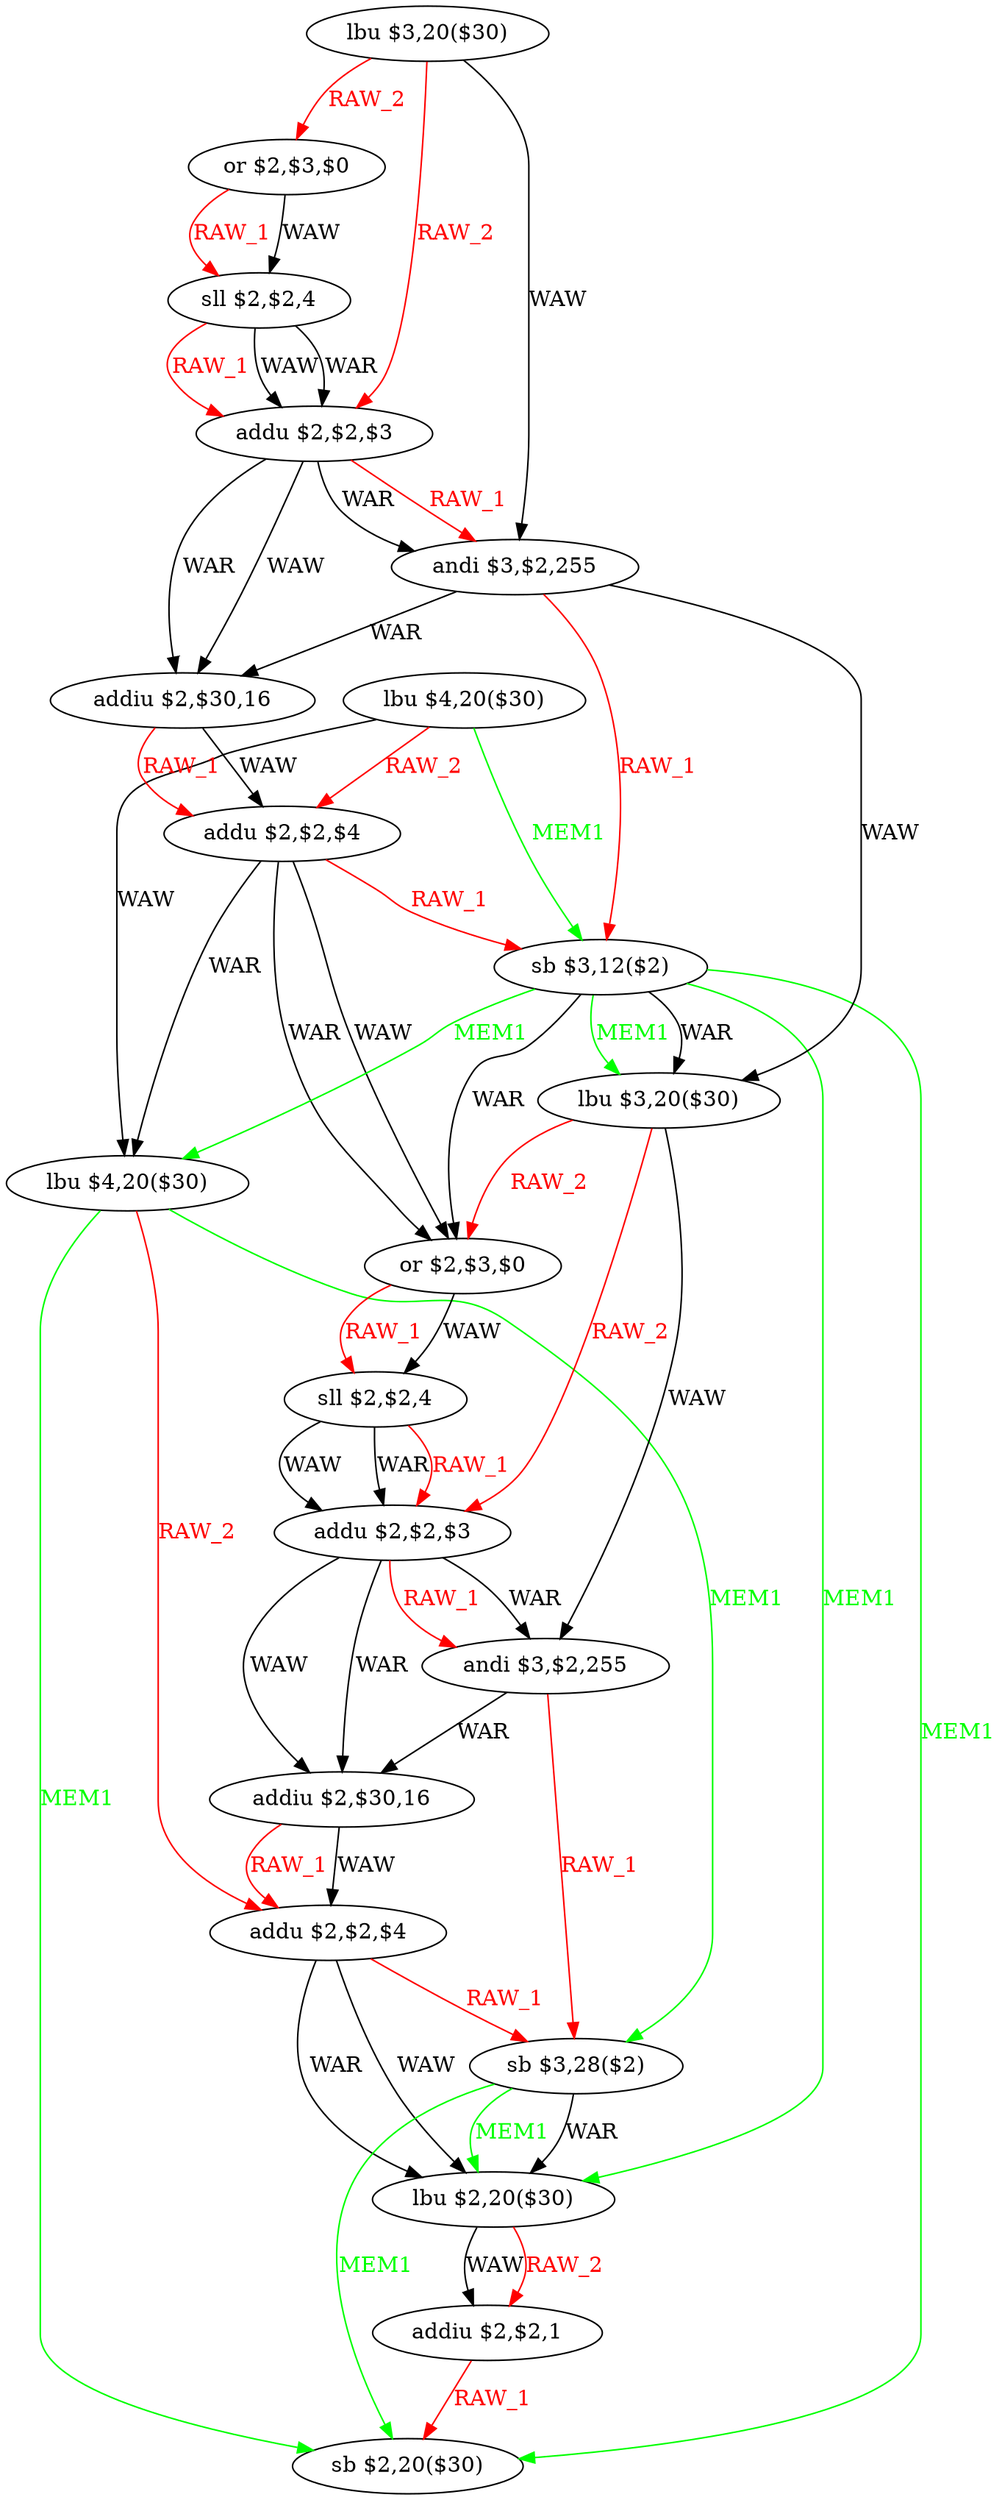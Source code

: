 digraph G1 {
node [shape = ellipse];
i0 [label = "lbu $4,20($30)"] ;
i0 ->  i7 [color = red, fontcolor = red, label= "RAW_2"];
i0 ->  i8 [color = green, fontcolor = green, label= "MEM1"];
i0 ->  i9 [label= "WAW"];
i7 [label = "addu $2,$2,$4"] ;
i7 ->  i8 [color = red, fontcolor = red, label= "RAW_1"];
i7 ->  i9 [label= "WAR"];
i7 ->  i11 [label= "WAW"];
i7 ->  i11 [label= "WAR"];
i8 [label = "sb $3,12($2)"] ;
i8 ->  i9 [color = green, fontcolor = green, label= "MEM1"];
i8 ->  i10 [label= "WAR"];
i8 ->  i10 [color = green, fontcolor = green, label= "MEM1"];
i8 ->  i11 [label= "WAR"];
i8 ->  i18 [color = green, fontcolor = green, label= "MEM1"];
i8 ->  i20 [color = green, fontcolor = green, label= "MEM1"];
i9 [label = "lbu $4,20($30)"] ;
i9 ->  i16 [color = red, fontcolor = red, label= "RAW_2"];
i9 ->  i17 [color = green, fontcolor = green, label= "MEM1"];
i9 ->  i20 [color = green, fontcolor = green, label= "MEM1"];
i16 [label = "addu $2,$2,$4"] ;
i16 ->  i17 [color = red, fontcolor = red, label= "RAW_1"];
i16 ->  i18 [label= "WAW"];
i16 ->  i18 [label= "WAR"];
i17 [label = "sb $3,28($2)"] ;
i17 ->  i18 [label= "WAR"];
i17 ->  i18 [color = green, fontcolor = green, label= "MEM1"];
i17 ->  i20 [color = green, fontcolor = green, label= "MEM1"];
i18 [label = "lbu $2,20($30)"] ;
i18 ->  i19 [label= "WAW"];
i18 ->  i19 [color = red, fontcolor = red, label= "RAW_2"];
i19 [label = "addiu $2,$2,1"] ;
i19 ->  i20 [color = red, fontcolor = red, label= "RAW_1"];
i20 [label = "sb $2,20($30)"] ;
i10 [label = "lbu $3,20($30)"] ;
i10 ->  i11 [color = red, fontcolor = red, label= "RAW_2"];
i10 ->  i13 [color = red, fontcolor = red, label= "RAW_2"];
i10 ->  i14 [label= "WAW"];
i11 [label = "or $2,$3,$0"] ;
i11 ->  i12 [label= "WAW"];
i11 ->  i12 [color = red, fontcolor = red, label= "RAW_1"];
i12 [label = "sll $2,$2,4"] ;
i12 ->  i13 [label= "WAW"];
i12 ->  i13 [label= "WAR"];
i12 ->  i13 [color = red, fontcolor = red, label= "RAW_1"];
i13 [label = "addu $2,$2,$3"] ;
i13 ->  i14 [label= "WAR"];
i13 ->  i14 [color = red, fontcolor = red, label= "RAW_1"];
i13 ->  i15 [label= "WAW"];
i13 ->  i15 [label= "WAR"];
i14 [label = "andi $3,$2,255"] ;
i14 ->  i15 [label= "WAR"];
i14 ->  i17 [color = red, fontcolor = red, label= "RAW_1"];
i15 [label = "addiu $2,$30,16"] ;
i15 ->  i16 [label= "WAW"];
i15 ->  i16 [color = red, fontcolor = red, label= "RAW_1"];
i1 [label = "lbu $3,20($30)"] ;
i1 ->  i2 [color = red, fontcolor = red, label= "RAW_2"];
i1 ->  i4 [color = red, fontcolor = red, label= "RAW_2"];
i1 ->  i5 [label= "WAW"];
i2 [label = "or $2,$3,$0"] ;
i2 ->  i3 [label= "WAW"];
i2 ->  i3 [color = red, fontcolor = red, label= "RAW_1"];
i3 [label = "sll $2,$2,4"] ;
i3 ->  i4 [label= "WAW"];
i3 ->  i4 [label= "WAR"];
i3 ->  i4 [color = red, fontcolor = red, label= "RAW_1"];
i4 [label = "addu $2,$2,$3"] ;
i4 ->  i5 [label= "WAR"];
i4 ->  i5 [color = red, fontcolor = red, label= "RAW_1"];
i4 ->  i6 [label= "WAW"];
i4 ->  i6 [label= "WAR"];
i5 [label = "andi $3,$2,255"] ;
i5 ->  i6 [label= "WAR"];
i5 ->  i8 [color = red, fontcolor = red, label= "RAW_1"];
i5 ->  i10 [label= "WAW"];
i6 [label = "addiu $2,$30,16"] ;
i6 ->  i7 [label= "WAW"];
i6 ->  i7 [color = red, fontcolor = red, label= "RAW_1"];
}
